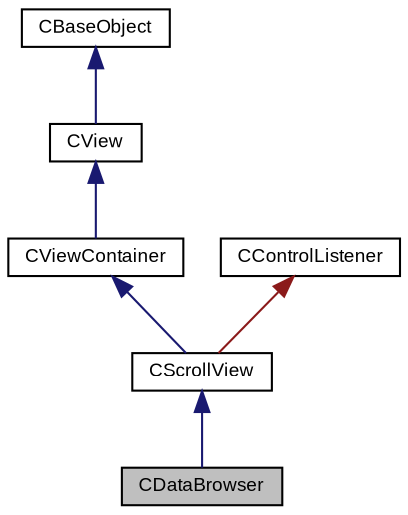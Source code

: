 digraph G
{
  bgcolor="transparent";
  edge [fontname="Arial",fontsize="9",labelfontname="Arial",labelfontsize="9"];
  node [fontname="Arial",fontsize="9",shape=record];
  Node1 [label="CDataBrowser",height=0.2,width=0.4,color="black", fillcolor="grey75", style="filled" fontcolor="black"];
  Node2 -> Node1 [dir=back,color="midnightblue",fontsize="9",style="solid",fontname="Arial"];
  Node2 [label="CScrollView",height=0.2,width=0.4,color="black",URL="$class_c_scroll_view.html",tooltip="a scrollable container view with scrollbars"];
  Node3 -> Node2 [dir=back,color="midnightblue",fontsize="9",style="solid",fontname="Arial"];
  Node3 [label="CViewContainer",height=0.2,width=0.4,color="black",URL="$class_c_view_container.html",tooltip="Container Class of CView objects."];
  Node4 -> Node3 [dir=back,color="midnightblue",fontsize="9",style="solid",fontname="Arial"];
  Node4 [label="CView",height=0.2,width=0.4,color="black",URL="$class_c_view.html",tooltip="Base Class of all view objects."];
  Node5 -> Node4 [dir=back,color="midnightblue",fontsize="9",style="solid",fontname="Arial"];
  Node5 [label="CBaseObject",height=0.2,width=0.4,color="black",URL="$class_c_base_object.html",tooltip="Base Object with reference counter."];
  Node6 -> Node2 [dir=back,color="firebrick4",fontsize="9",style="solid",fontname="Arial"];
  Node6 [label="CControlListener",height=0.2,width=0.4,color="black",URL="$class_c_control_listener.html"];
}
